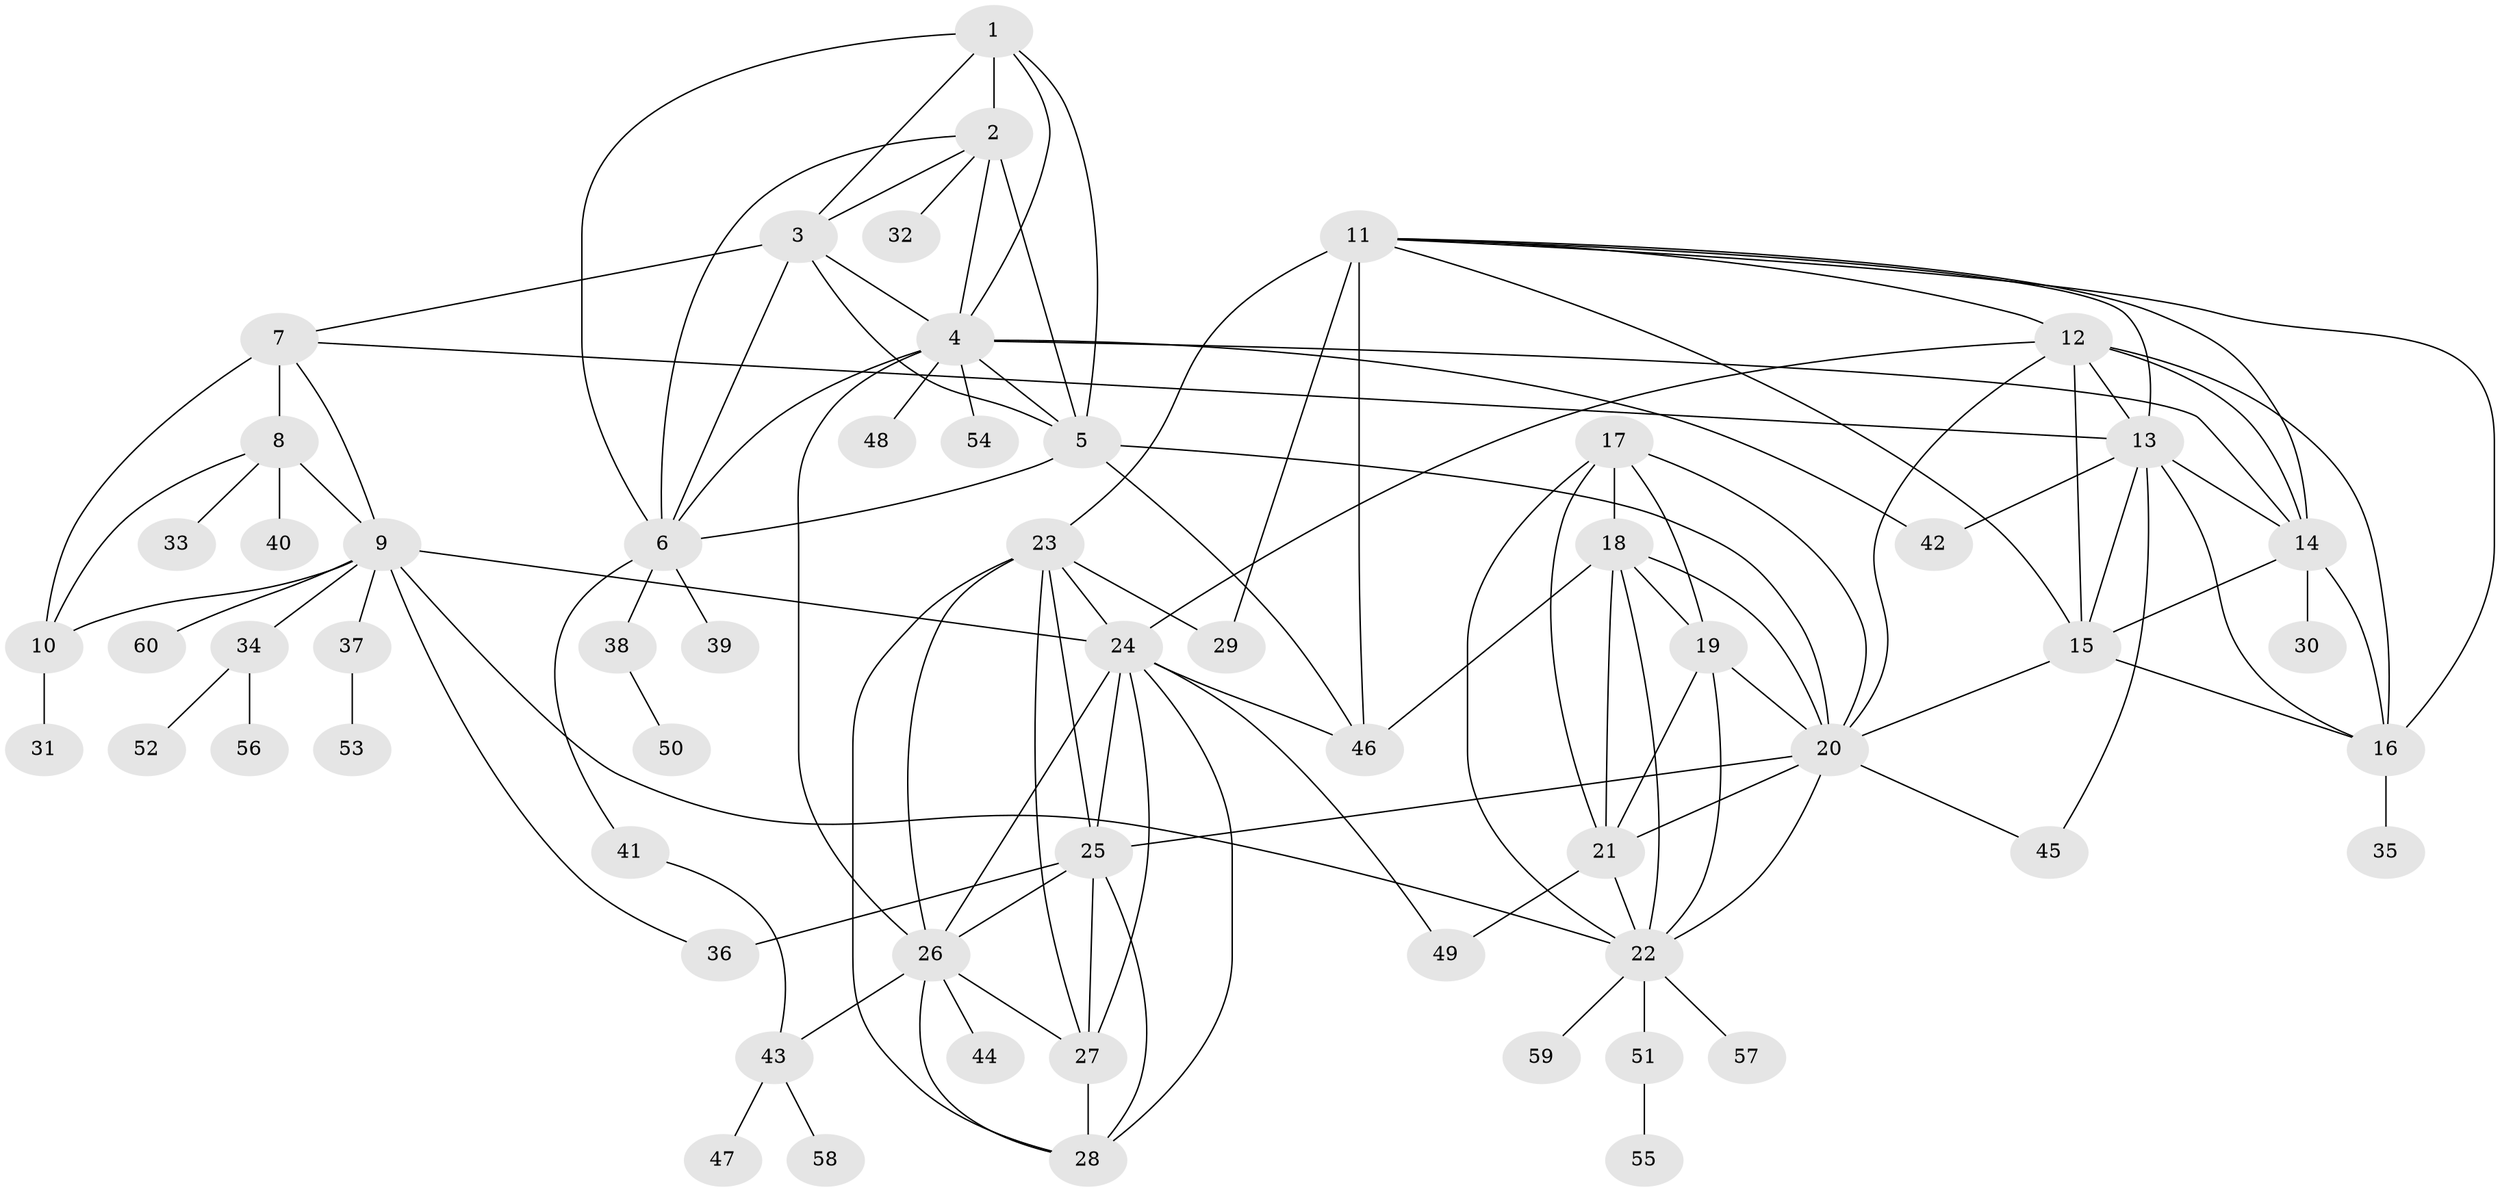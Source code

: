 // original degree distribution, {6: 0.06666666666666667, 7: 0.041666666666666664, 11: 0.03333333333333333, 9: 0.025, 5: 0.016666666666666666, 10: 0.025, 12: 0.025, 8: 0.025, 3: 0.025, 1: 0.5416666666666666, 2: 0.16666666666666666, 4: 0.008333333333333333}
// Generated by graph-tools (version 1.1) at 2025/37/03/09/25 02:37:46]
// undirected, 60 vertices, 119 edges
graph export_dot {
graph [start="1"]
  node [color=gray90,style=filled];
  1;
  2;
  3;
  4;
  5;
  6;
  7;
  8;
  9;
  10;
  11;
  12;
  13;
  14;
  15;
  16;
  17;
  18;
  19;
  20;
  21;
  22;
  23;
  24;
  25;
  26;
  27;
  28;
  29;
  30;
  31;
  32;
  33;
  34;
  35;
  36;
  37;
  38;
  39;
  40;
  41;
  42;
  43;
  44;
  45;
  46;
  47;
  48;
  49;
  50;
  51;
  52;
  53;
  54;
  55;
  56;
  57;
  58;
  59;
  60;
  1 -- 2 [weight=1.0];
  1 -- 3 [weight=1.0];
  1 -- 4 [weight=1.0];
  1 -- 5 [weight=1.0];
  1 -- 6 [weight=1.0];
  2 -- 3 [weight=1.0];
  2 -- 4 [weight=1.0];
  2 -- 5 [weight=4.0];
  2 -- 6 [weight=1.0];
  2 -- 32 [weight=1.0];
  3 -- 4 [weight=1.0];
  3 -- 5 [weight=1.0];
  3 -- 6 [weight=1.0];
  3 -- 7 [weight=1.0];
  4 -- 5 [weight=1.0];
  4 -- 6 [weight=1.0];
  4 -- 14 [weight=1.0];
  4 -- 26 [weight=1.0];
  4 -- 42 [weight=1.0];
  4 -- 48 [weight=1.0];
  4 -- 54 [weight=1.0];
  5 -- 6 [weight=1.0];
  5 -- 20 [weight=1.0];
  5 -- 46 [weight=1.0];
  6 -- 38 [weight=1.0];
  6 -- 39 [weight=1.0];
  6 -- 41 [weight=1.0];
  7 -- 8 [weight=3.0];
  7 -- 9 [weight=3.0];
  7 -- 10 [weight=3.0];
  7 -- 13 [weight=1.0];
  8 -- 9 [weight=1.0];
  8 -- 10 [weight=1.0];
  8 -- 33 [weight=1.0];
  8 -- 40 [weight=3.0];
  9 -- 10 [weight=1.0];
  9 -- 22 [weight=1.0];
  9 -- 24 [weight=1.0];
  9 -- 34 [weight=1.0];
  9 -- 36 [weight=1.0];
  9 -- 37 [weight=1.0];
  9 -- 60 [weight=1.0];
  10 -- 31 [weight=1.0];
  11 -- 12 [weight=1.0];
  11 -- 13 [weight=1.0];
  11 -- 14 [weight=1.0];
  11 -- 15 [weight=1.0];
  11 -- 16 [weight=1.0];
  11 -- 23 [weight=1.0];
  11 -- 29 [weight=1.0];
  11 -- 46 [weight=4.0];
  12 -- 13 [weight=1.0];
  12 -- 14 [weight=1.0];
  12 -- 15 [weight=1.0];
  12 -- 16 [weight=1.0];
  12 -- 20 [weight=1.0];
  12 -- 24 [weight=1.0];
  13 -- 14 [weight=1.0];
  13 -- 15 [weight=1.0];
  13 -- 16 [weight=1.0];
  13 -- 42 [weight=3.0];
  13 -- 45 [weight=1.0];
  14 -- 15 [weight=1.0];
  14 -- 16 [weight=1.0];
  14 -- 30 [weight=2.0];
  15 -- 16 [weight=1.0];
  15 -- 20 [weight=1.0];
  16 -- 35 [weight=3.0];
  17 -- 18 [weight=1.0];
  17 -- 19 [weight=1.0];
  17 -- 20 [weight=1.0];
  17 -- 21 [weight=1.0];
  17 -- 22 [weight=1.0];
  18 -- 19 [weight=1.0];
  18 -- 20 [weight=1.0];
  18 -- 21 [weight=1.0];
  18 -- 22 [weight=1.0];
  18 -- 46 [weight=1.0];
  19 -- 20 [weight=1.0];
  19 -- 21 [weight=2.0];
  19 -- 22 [weight=1.0];
  20 -- 21 [weight=1.0];
  20 -- 22 [weight=1.0];
  20 -- 25 [weight=1.0];
  20 -- 45 [weight=1.0];
  21 -- 22 [weight=1.0];
  21 -- 49 [weight=1.0];
  22 -- 51 [weight=1.0];
  22 -- 57 [weight=1.0];
  22 -- 59 [weight=1.0];
  23 -- 24 [weight=1.0];
  23 -- 25 [weight=1.0];
  23 -- 26 [weight=1.0];
  23 -- 27 [weight=1.0];
  23 -- 28 [weight=1.0];
  23 -- 29 [weight=1.0];
  24 -- 25 [weight=1.0];
  24 -- 26 [weight=1.0];
  24 -- 27 [weight=1.0];
  24 -- 28 [weight=1.0];
  24 -- 46 [weight=1.0];
  24 -- 49 [weight=1.0];
  25 -- 26 [weight=1.0];
  25 -- 27 [weight=1.0];
  25 -- 28 [weight=1.0];
  25 -- 36 [weight=5.0];
  26 -- 27 [weight=3.0];
  26 -- 28 [weight=1.0];
  26 -- 43 [weight=1.0];
  26 -- 44 [weight=1.0];
  27 -- 28 [weight=1.0];
  34 -- 52 [weight=1.0];
  34 -- 56 [weight=1.0];
  37 -- 53 [weight=1.0];
  38 -- 50 [weight=1.0];
  41 -- 43 [weight=1.0];
  43 -- 47 [weight=1.0];
  43 -- 58 [weight=1.0];
  51 -- 55 [weight=1.0];
}
